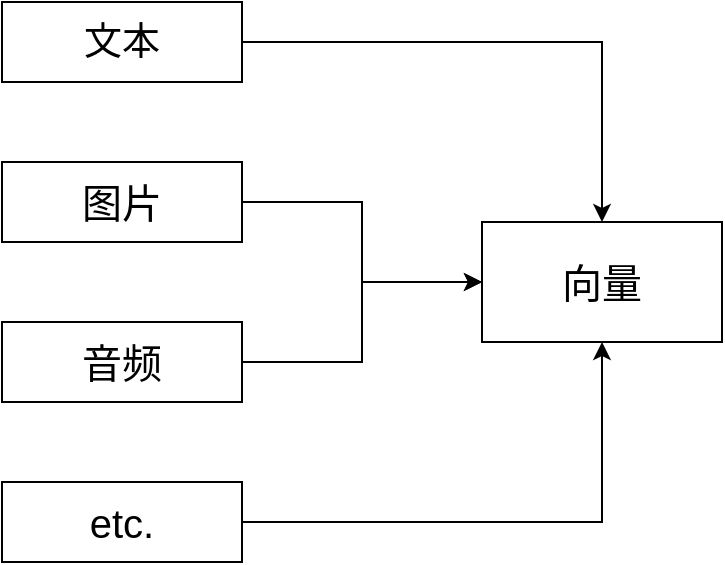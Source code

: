 <mxfile version="24.5.5" type="github">
  <diagram name="第 1 页" id="9ddVx9oiDIFE1Swpd2-y">
    <mxGraphModel dx="759" dy="547" grid="1" gridSize="10" guides="1" tooltips="1" connect="1" arrows="1" fold="1" page="1" pageScale="1" pageWidth="827" pageHeight="1169" math="0" shadow="0">
      <root>
        <mxCell id="0" />
        <mxCell id="1" parent="0" />
        <mxCell id="Lul8At1A4Ap-DI32mLOm-5" style="edgeStyle=orthogonalEdgeStyle;rounded=0;orthogonalLoop=1;jettySize=auto;html=1;" edge="1" parent="1" source="Lul8At1A4Ap-DI32mLOm-1" target="Lul8At1A4Ap-DI32mLOm-6">
          <mxGeometry relative="1" as="geometry">
            <mxPoint x="520" y="460" as="targetPoint" />
          </mxGeometry>
        </mxCell>
        <mxCell id="Lul8At1A4Ap-DI32mLOm-1" value="&lt;font face=&quot;Helvetica&quot; style=&quot;font-size: 19px;&quot;&gt;文本&lt;/font&gt;" style="rounded=0;whiteSpace=wrap;html=1;" vertex="1" parent="1">
          <mxGeometry x="330" y="280" width="120" height="40" as="geometry" />
        </mxCell>
        <mxCell id="Lul8At1A4Ap-DI32mLOm-7" style="edgeStyle=orthogonalEdgeStyle;rounded=0;orthogonalLoop=1;jettySize=auto;html=1;" edge="1" parent="1" source="Lul8At1A4Ap-DI32mLOm-2" target="Lul8At1A4Ap-DI32mLOm-6">
          <mxGeometry relative="1" as="geometry" />
        </mxCell>
        <mxCell id="Lul8At1A4Ap-DI32mLOm-2" value="&lt;font style=&quot;font-size: 20px;&quot;&gt;图片&lt;/font&gt;" style="rounded=0;whiteSpace=wrap;html=1;" vertex="1" parent="1">
          <mxGeometry x="330" y="360" width="120" height="40" as="geometry" />
        </mxCell>
        <mxCell id="Lul8At1A4Ap-DI32mLOm-9" style="edgeStyle=orthogonalEdgeStyle;rounded=0;orthogonalLoop=1;jettySize=auto;html=1;entryX=0;entryY=0.5;entryDx=0;entryDy=0;" edge="1" parent="1" source="Lul8At1A4Ap-DI32mLOm-3" target="Lul8At1A4Ap-DI32mLOm-6">
          <mxGeometry relative="1" as="geometry" />
        </mxCell>
        <mxCell id="Lul8At1A4Ap-DI32mLOm-3" value="&lt;span style=&quot;font-size: 20px;&quot;&gt;音频&lt;/span&gt;" style="rounded=0;whiteSpace=wrap;html=1;" vertex="1" parent="1">
          <mxGeometry x="330" y="440" width="120" height="40" as="geometry" />
        </mxCell>
        <mxCell id="Lul8At1A4Ap-DI32mLOm-10" style="edgeStyle=orthogonalEdgeStyle;rounded=0;orthogonalLoop=1;jettySize=auto;html=1;" edge="1" parent="1" source="Lul8At1A4Ap-DI32mLOm-4" target="Lul8At1A4Ap-DI32mLOm-6">
          <mxGeometry relative="1" as="geometry" />
        </mxCell>
        <mxCell id="Lul8At1A4Ap-DI32mLOm-4" value="&lt;font style=&quot;font-size: 20px;&quot;&gt;etc.&lt;/font&gt;" style="rounded=0;whiteSpace=wrap;html=1;" vertex="1" parent="1">
          <mxGeometry x="330" y="520" width="120" height="40" as="geometry" />
        </mxCell>
        <mxCell id="Lul8At1A4Ap-DI32mLOm-6" value="&lt;font style=&quot;font-size: 20px;&quot;&gt;向量&lt;/font&gt;" style="rounded=0;whiteSpace=wrap;html=1;" vertex="1" parent="1">
          <mxGeometry x="570" y="390" width="120" height="60" as="geometry" />
        </mxCell>
      </root>
    </mxGraphModel>
  </diagram>
</mxfile>
